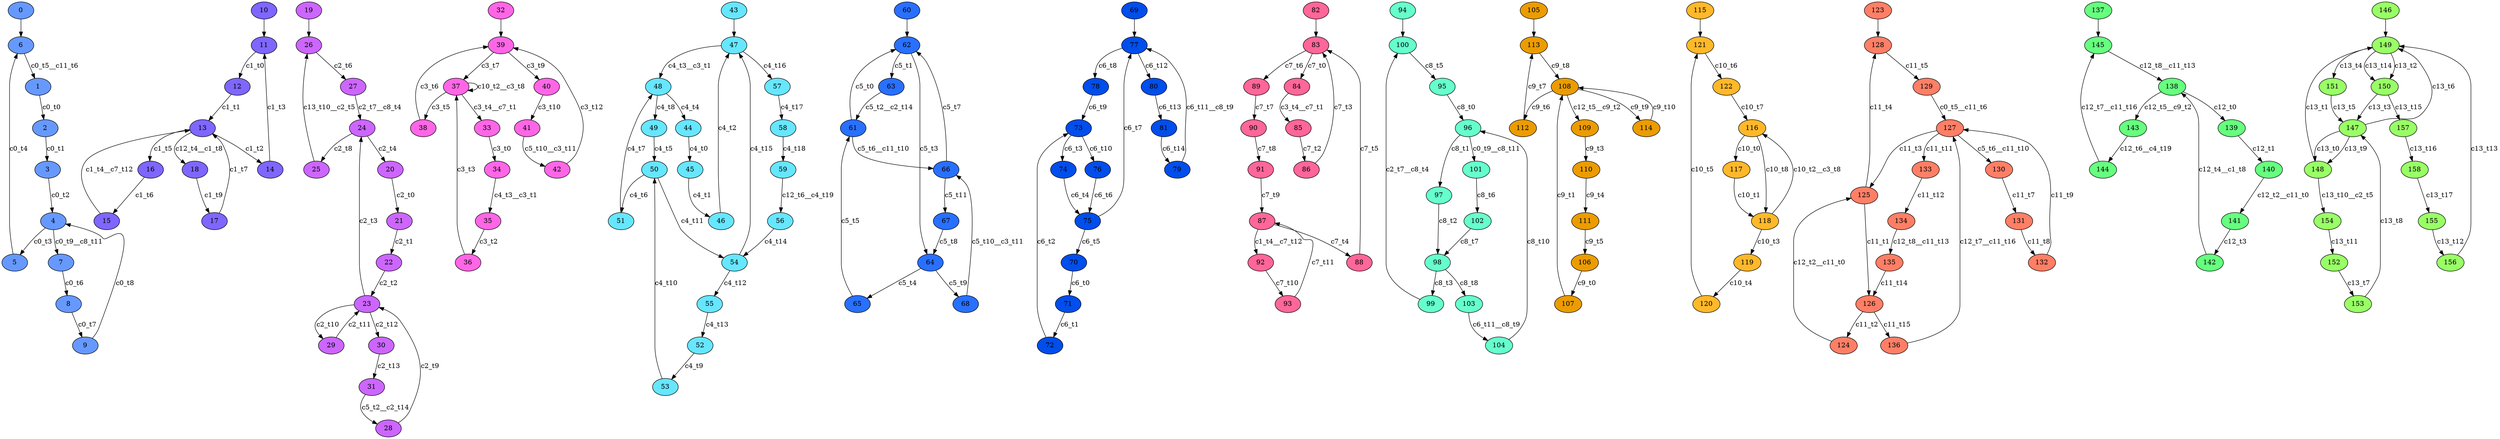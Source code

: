digraph G {
  subgraph component0 {
0 [label="0" fillcolor="#6699FF" style=filled];
1 [label="1" fillcolor="#6699FF" style=filled];
2 [label="2" fillcolor="#6699FF" style=filled];
3 [label="3" fillcolor="#6699FF" style=filled];
4 [label="4" fillcolor="#6699FF" style=filled];
5 [label="5" fillcolor="#6699FF" style=filled];
6 [label="6" fillcolor="#6699FF" style=filled];
7 [label="7" fillcolor="#6699FF" style=filled];
8 [label="8" fillcolor="#6699FF" style=filled];
9 [label="9" fillcolor="#6699FF" style=filled];
1->2 [label="c0_t0" color=black ];
2->3 [label="c0_t1" color=black ];
3->4 [label="c0_t2" color=black ];
4->5 [label="c0_t3" color=black ];
5->6 [label="c0_t4" color=black ];
7->8 [label="c0_t6" color=black ];
8->9 [label="c0_t7" color=black ];
9->4 [label="c0_t8" color=black ];
0->6 [label="" color=black ];
4->7 [label="c0_t9__c8_t11" color=black ];
6->1 [label="c0_t5__c11_t6" color=black ];
  }
  subgraph component1 {
10 [label="10" fillcolor="#7F66FF" style=filled];
11 [label="11" fillcolor="#7F66FF" style=filled];
12 [label="12" fillcolor="#7F66FF" style=filled];
13 [label="13" fillcolor="#7F66FF" style=filled];
14 [label="14" fillcolor="#7F66FF" style=filled];
15 [label="15" fillcolor="#7F66FF" style=filled];
16 [label="16" fillcolor="#7F66FF" style=filled];
17 [label="17" fillcolor="#7F66FF" style=filled];
18 [label="18" fillcolor="#7F66FF" style=filled];
11->12 [label="c1_t0" color=black ];
12->13 [label="c1_t1" color=black ];
13->14 [label="c1_t2" color=black ];
14->11 [label="c1_t3" color=black ];
13->16 [label="c1_t5" color=black ];
16->15 [label="c1_t6" color=black ];
17->13 [label="c1_t7" color=black ];
18->17 [label="c1_t9" color=black ];
10->11 [label="" color=black ];
15->13 [label="c1_t4__c7_t12" color=black ];
13->18 [label="c12_t4__c1_t8" color=black ];
  }
  subgraph component2 {
19 [label="19" fillcolor="#CC66FF" style=filled];
20 [label="20" fillcolor="#CC66FF" style=filled];
21 [label="21" fillcolor="#CC66FF" style=filled];
22 [label="22" fillcolor="#CC66FF" style=filled];
23 [label="23" fillcolor="#CC66FF" style=filled];
24 [label="24" fillcolor="#CC66FF" style=filled];
25 [label="25" fillcolor="#CC66FF" style=filled];
26 [label="26" fillcolor="#CC66FF" style=filled];
27 [label="27" fillcolor="#CC66FF" style=filled];
28 [label="28" fillcolor="#CC66FF" style=filled];
29 [label="29" fillcolor="#CC66FF" style=filled];
30 [label="30" fillcolor="#CC66FF" style=filled];
31 [label="31" fillcolor="#CC66FF" style=filled];
20->21 [label="c2_t0" color=black ];
21->22 [label="c2_t1" color=black ];
22->23 [label="c2_t2" color=black ];
23->24 [label="c2_t3" color=black ];
24->20 [label="c2_t4" color=black ];
26->27 [label="c2_t6" color=black ];
24->25 [label="c2_t8" color=black ];
28->23 [label="c2_t9" color=black ];
23->29 [label="c2_t10" color=black ];
29->23 [label="c2_t11" color=black ];
23->30 [label="c2_t12" color=black ];
30->31 [label="c2_t13" color=black ];
19->26 [label="" color=black ];
31->28 [label="c5_t2__c2_t14" color=black ];
25->26 [label="c13_t10__c2_t5" color=black ];
27->24 [label="c2_t7__c8_t4" color=black ];
  }
  subgraph component3 {
32 [label="32" fillcolor="#FF66E6" style=filled];
33 [label="33" fillcolor="#FF66E6" style=filled];
34 [label="34" fillcolor="#FF66E6" style=filled];
35 [label="35" fillcolor="#FF66E6" style=filled];
36 [label="36" fillcolor="#FF66E6" style=filled];
37 [label="37" fillcolor="#FF66E6" style=filled];
38 [label="38" fillcolor="#FF66E6" style=filled];
39 [label="39" fillcolor="#FF66E6" style=filled];
40 [label="40" fillcolor="#FF66E6" style=filled];
41 [label="41" fillcolor="#FF66E6" style=filled];
42 [label="42" fillcolor="#FF66E6" style=filled];
33->34 [label="c3_t0" color=black ];
35->36 [label="c3_t2" color=black ];
36->37 [label="c3_t3" color=black ];
37->38 [label="c3_t5" color=black ];
38->39 [label="c3_t6" color=black ];
39->37 [label="c3_t7" color=black ];
39->40 [label="c3_t9" color=black ];
40->41 [label="c3_t10" color=black ];
42->39 [label="c3_t12" color=black ];
32->39 [label="" color=black ];
34->35 [label="c4_t3__c3_t1" color=black ];
41->42 [label="c5_t10__c3_t11" color=black ];
37->33 [label="c3_t4__c7_t1" color=black ];
37->37 [label="c10_t2__c3_t8" color=black ];
  }
  subgraph component4 {
43 [label="43" fillcolor="#66E6FF" style=filled];
44 [label="44" fillcolor="#66E6FF" style=filled];
45 [label="45" fillcolor="#66E6FF" style=filled];
46 [label="46" fillcolor="#66E6FF" style=filled];
47 [label="47" fillcolor="#66E6FF" style=filled];
48 [label="48" fillcolor="#66E6FF" style=filled];
49 [label="49" fillcolor="#66E6FF" style=filled];
50 [label="50" fillcolor="#66E6FF" style=filled];
51 [label="51" fillcolor="#66E6FF" style=filled];
52 [label="52" fillcolor="#66E6FF" style=filled];
53 [label="53" fillcolor="#66E6FF" style=filled];
54 [label="54" fillcolor="#66E6FF" style=filled];
55 [label="55" fillcolor="#66E6FF" style=filled];
56 [label="56" fillcolor="#66E6FF" style=filled];
57 [label="57" fillcolor="#66E6FF" style=filled];
58 [label="58" fillcolor="#66E6FF" style=filled];
59 [label="59" fillcolor="#66E6FF" style=filled];
44->45 [label="c4_t0" color=black ];
45->46 [label="c4_t1" color=black ];
46->47 [label="c4_t2" color=black ];
48->44 [label="c4_t4" color=black ];
49->50 [label="c4_t5" color=black ];
50->51 [label="c4_t6" color=black ];
51->48 [label="c4_t7" color=black ];
48->49 [label="c4_t8" color=black ];
52->53 [label="c4_t9" color=black ];
53->50 [label="c4_t10" color=black ];
50->54 [label="c4_t11" color=black ];
54->55 [label="c4_t12" color=black ];
55->52 [label="c4_t13" color=black ];
56->54 [label="c4_t14" color=black ];
54->47 [label="c4_t15" color=black ];
47->57 [label="c4_t16" color=black ];
57->58 [label="c4_t17" color=black ];
58->59 [label="c4_t18" color=black ];
43->47 [label="" color=black ];
59->56 [label="c12_t6__c4_t19" color=black ];
47->48 [label="c4_t3__c3_t1" color=black ];
  }
  subgraph component5 {
60 [label="60" fillcolor="#2970FF" style=filled];
61 [label="61" fillcolor="#2970FF" style=filled];
62 [label="62" fillcolor="#2970FF" style=filled];
63 [label="63" fillcolor="#2970FF" style=filled];
64 [label="64" fillcolor="#2970FF" style=filled];
65 [label="65" fillcolor="#2970FF" style=filled];
66 [label="66" fillcolor="#2970FF" style=filled];
67 [label="67" fillcolor="#2970FF" style=filled];
68 [label="68" fillcolor="#2970FF" style=filled];
61->62 [label="c5_t0" color=black ];
62->63 [label="c5_t1" color=black ];
62->64 [label="c5_t3" color=black ];
64->65 [label="c5_t4" color=black ];
65->61 [label="c5_t5" color=black ];
66->62 [label="c5_t7" color=black ];
67->64 [label="c5_t8" color=black ];
64->68 [label="c5_t9" color=black ];
66->67 [label="c5_t11" color=black ];
60->62 [label="" color=black ];
63->61 [label="c5_t2__c2_t14" color=black ];
68->66 [label="c5_t10__c3_t11" color=black ];
61->66 [label="c5_t6__c11_t10" color=black ];
  }
  subgraph component6 {
69 [label="69" fillcolor="#004EEB" style=filled];
70 [label="70" fillcolor="#004EEB" style=filled];
71 [label="71" fillcolor="#004EEB" style=filled];
72 [label="72" fillcolor="#004EEB" style=filled];
73 [label="73" fillcolor="#004EEB" style=filled];
74 [label="74" fillcolor="#004EEB" style=filled];
75 [label="75" fillcolor="#004EEB" style=filled];
76 [label="76" fillcolor="#004EEB" style=filled];
77 [label="77" fillcolor="#004EEB" style=filled];
78 [label="78" fillcolor="#004EEB" style=filled];
79 [label="79" fillcolor="#004EEB" style=filled];
80 [label="80" fillcolor="#004EEB" style=filled];
81 [label="81" fillcolor="#004EEB" style=filled];
70->71 [label="c6_t0" color=black ];
71->72 [label="c6_t1" color=black ];
72->73 [label="c6_t2" color=black ];
73->74 [label="c6_t3" color=black ];
74->75 [label="c6_t4" color=black ];
75->70 [label="c6_t5" color=black ];
76->75 [label="c6_t6" color=black ];
75->77 [label="c6_t7" color=black ];
77->78 [label="c6_t8" color=black ];
78->73 [label="c6_t9" color=black ];
73->76 [label="c6_t10" color=black ];
77->80 [label="c6_t12" color=black ];
80->81 [label="c6_t13" color=black ];
81->79 [label="c6_t14" color=black ];
69->77 [label="" color=black ];
79->77 [label="c6_t11__c8_t9" color=black ];
  }
  subgraph component7 {
82 [label="82" fillcolor="#FF6699" style=filled];
83 [label="83" fillcolor="#FF6699" style=filled];
84 [label="84" fillcolor="#FF6699" style=filled];
85 [label="85" fillcolor="#FF6699" style=filled];
86 [label="86" fillcolor="#FF6699" style=filled];
87 [label="87" fillcolor="#FF6699" style=filled];
88 [label="88" fillcolor="#FF6699" style=filled];
89 [label="89" fillcolor="#FF6699" style=filled];
90 [label="90" fillcolor="#FF6699" style=filled];
91 [label="91" fillcolor="#FF6699" style=filled];
92 [label="92" fillcolor="#FF6699" style=filled];
93 [label="93" fillcolor="#FF6699" style=filled];
83->84 [label="c7_t0" color=black ];
85->86 [label="c7_t2" color=black ];
86->83 [label="c7_t3" color=black ];
87->88 [label="c7_t4" color=black ];
88->83 [label="c7_t5" color=black ];
83->89 [label="c7_t6" color=black ];
89->90 [label="c7_t7" color=black ];
90->91 [label="c7_t8" color=black ];
91->87 [label="c7_t9" color=black ];
92->93 [label="c7_t10" color=black ];
93->87 [label="c7_t11" color=black ];
82->83 [label="" color=black ];
87->92 [label="c1_t4__c7_t12" color=black ];
84->85 [label="c3_t4__c7_t1" color=black ];
  }
  subgraph component8 {
94 [label="94" fillcolor="#66FFCC" style=filled];
95 [label="95" fillcolor="#66FFCC" style=filled];
96 [label="96" fillcolor="#66FFCC" style=filled];
97 [label="97" fillcolor="#66FFCC" style=filled];
98 [label="98" fillcolor="#66FFCC" style=filled];
99 [label="99" fillcolor="#66FFCC" style=filled];
100 [label="100" fillcolor="#66FFCC" style=filled];
101 [label="101" fillcolor="#66FFCC" style=filled];
102 [label="102" fillcolor="#66FFCC" style=filled];
103 [label="103" fillcolor="#66FFCC" style=filled];
104 [label="104" fillcolor="#66FFCC" style=filled];
95->96 [label="c8_t0" color=black ];
96->97 [label="c8_t1" color=black ];
97->98 [label="c8_t2" color=black ];
98->99 [label="c8_t3" color=black ];
100->95 [label="c8_t5" color=black ];
101->102 [label="c8_t6" color=black ];
102->98 [label="c8_t7" color=black ];
98->103 [label="c8_t8" color=black ];
104->96 [label="c8_t10" color=black ];
94->100 [label="" color=black ];
103->104 [label="c6_t11__c8_t9" color=black ];
96->101 [label="c0_t9__c8_t11" color=black ];
99->100 [label="c2_t7__c8_t4" color=black ];
  }
  subgraph component9 {
105 [label="105" fillcolor="#EB9C00" style=filled];
106 [label="106" fillcolor="#EB9C00" style=filled];
107 [label="107" fillcolor="#EB9C00" style=filled];
108 [label="108" fillcolor="#EB9C00" style=filled];
109 [label="109" fillcolor="#EB9C00" style=filled];
110 [label="110" fillcolor="#EB9C00" style=filled];
111 [label="111" fillcolor="#EB9C00" style=filled];
112 [label="112" fillcolor="#EB9C00" style=filled];
113 [label="113" fillcolor="#EB9C00" style=filled];
114 [label="114" fillcolor="#EB9C00" style=filled];
106->107 [label="c9_t0" color=black ];
107->108 [label="c9_t1" color=black ];
109->110 [label="c9_t3" color=black ];
110->111 [label="c9_t4" color=black ];
111->106 [label="c9_t5" color=black ];
108->112 [label="c9_t6" color=black ];
112->113 [label="c9_t7" color=black ];
113->108 [label="c9_t8" color=black ];
108->114 [label="c9_t9" color=black ];
114->108 [label="c9_t10" color=black ];
105->113 [label="" color=black ];
108->109 [label="c12_t5__c9_t2" color=black ];
  }
  subgraph component10 {
115 [label="115" fillcolor="#FFB829" style=filled];
116 [label="116" fillcolor="#FFB829" style=filled];
117 [label="117" fillcolor="#FFB829" style=filled];
118 [label="118" fillcolor="#FFB829" style=filled];
119 [label="119" fillcolor="#FFB829" style=filled];
120 [label="120" fillcolor="#FFB829" style=filled];
121 [label="121" fillcolor="#FFB829" style=filled];
122 [label="122" fillcolor="#FFB829" style=filled];
116->117 [label="c10_t0" color=black ];
117->118 [label="c10_t1" color=black ];
118->119 [label="c10_t3" color=black ];
119->120 [label="c10_t4" color=black ];
120->121 [label="c10_t5" color=black ];
121->122 [label="c10_t6" color=black ];
122->116 [label="c10_t7" color=black ];
116->118 [label="c10_t8" color=black ];
115->121 [label="" color=black ];
118->116 [label="c10_t2__c3_t8" color=black ];
  }
  subgraph component11 {
123 [label="123" fillcolor="#FF7F66" style=filled];
124 [label="124" fillcolor="#FF7F66" style=filled];
125 [label="125" fillcolor="#FF7F66" style=filled];
126 [label="126" fillcolor="#FF7F66" style=filled];
127 [label="127" fillcolor="#FF7F66" style=filled];
128 [label="128" fillcolor="#FF7F66" style=filled];
129 [label="129" fillcolor="#FF7F66" style=filled];
130 [label="130" fillcolor="#FF7F66" style=filled];
131 [label="131" fillcolor="#FF7F66" style=filled];
132 [label="132" fillcolor="#FF7F66" style=filled];
133 [label="133" fillcolor="#FF7F66" style=filled];
134 [label="134" fillcolor="#FF7F66" style=filled];
135 [label="135" fillcolor="#FF7F66" style=filled];
136 [label="136" fillcolor="#FF7F66" style=filled];
125->126 [label="c11_t1" color=black ];
126->124 [label="c11_t2" color=black ];
127->125 [label="c11_t3" color=black ];
125->128 [label="c11_t4" color=black ];
128->129 [label="c11_t5" color=black ];
130->131 [label="c11_t7" color=black ];
131->132 [label="c11_t8" color=black ];
132->127 [label="c11_t9" color=black ];
127->133 [label="c11_t11" color=black ];
133->134 [label="c11_t12" color=black ];
135->126 [label="c11_t14" color=black ];
126->136 [label="c11_t15" color=black ];
123->128 [label="" color=black ];
134->135 [label="c12_t8__c11_t13" color=black ];
129->127 [label="c0_t5__c11_t6" color=black ];
127->130 [label="c5_t6__c11_t10" color=black ];
136->127 [label="c12_t7__c11_t16" color=black ];
124->125 [label="c12_t2__c11_t0" color=black ];
  }
  subgraph component12 {
137 [label="137" fillcolor="#66FF7F" style=filled];
138 [label="138" fillcolor="#66FF7F" style=filled];
139 [label="139" fillcolor="#66FF7F" style=filled];
140 [label="140" fillcolor="#66FF7F" style=filled];
141 [label="141" fillcolor="#66FF7F" style=filled];
142 [label="142" fillcolor="#66FF7F" style=filled];
143 [label="143" fillcolor="#66FF7F" style=filled];
144 [label="144" fillcolor="#66FF7F" style=filled];
145 [label="145" fillcolor="#66FF7F" style=filled];
138->139 [label="c12_t0" color=black ];
139->140 [label="c12_t1" color=black ];
141->142 [label="c12_t3" color=black ];
137->145 [label="" color=black ];
138->143 [label="c12_t5__c9_t2" color=black ];
143->144 [label="c12_t6__c4_t19" color=black ];
145->138 [label="c12_t8__c11_t13" color=black ];
144->145 [label="c12_t7__c11_t16" color=black ];
142->138 [label="c12_t4__c1_t8" color=black ];
140->141 [label="c12_t2__c11_t0" color=black ];
  }
  subgraph component13 {
146 [label="146" fillcolor="#99FF66" style=filled];
147 [label="147" fillcolor="#99FF66" style=filled];
148 [label="148" fillcolor="#99FF66" style=filled];
149 [label="149" fillcolor="#99FF66" style=filled];
150 [label="150" fillcolor="#99FF66" style=filled];
151 [label="151" fillcolor="#99FF66" style=filled];
152 [label="152" fillcolor="#99FF66" style=filled];
153 [label="153" fillcolor="#99FF66" style=filled];
154 [label="154" fillcolor="#99FF66" style=filled];
155 [label="155" fillcolor="#99FF66" style=filled];
156 [label="156" fillcolor="#99FF66" style=filled];
157 [label="157" fillcolor="#99FF66" style=filled];
158 [label="158" fillcolor="#99FF66" style=filled];
147->148 [label="c13_t0" color=black ];
148->149 [label="c13_t1" color=black ];
149->150 [label="c13_t2" color=black ];
150->147 [label="c13_t3" color=black ];
149->151 [label="c13_t4" color=black ];
151->147 [label="c13_t5" color=black ];
147->149 [label="c13_t6" color=black ];
152->153 [label="c13_t7" color=black ];
153->147 [label="c13_t8" color=black ];
147->148 [label="c13_t9" color=black ];
154->152 [label="c13_t11" color=black ];
155->156 [label="c13_t12" color=black ];
156->149 [label="c13_t13" color=black ];
149->150 [label="c13_t14" color=black ];
150->157 [label="c13_t15" color=black ];
157->158 [label="c13_t16" color=black ];
158->155 [label="c13_t17" color=black ];
146->149 [label="" color=black ];
148->154 [label="c13_t10__c2_t5" color=black ];
  }
}

